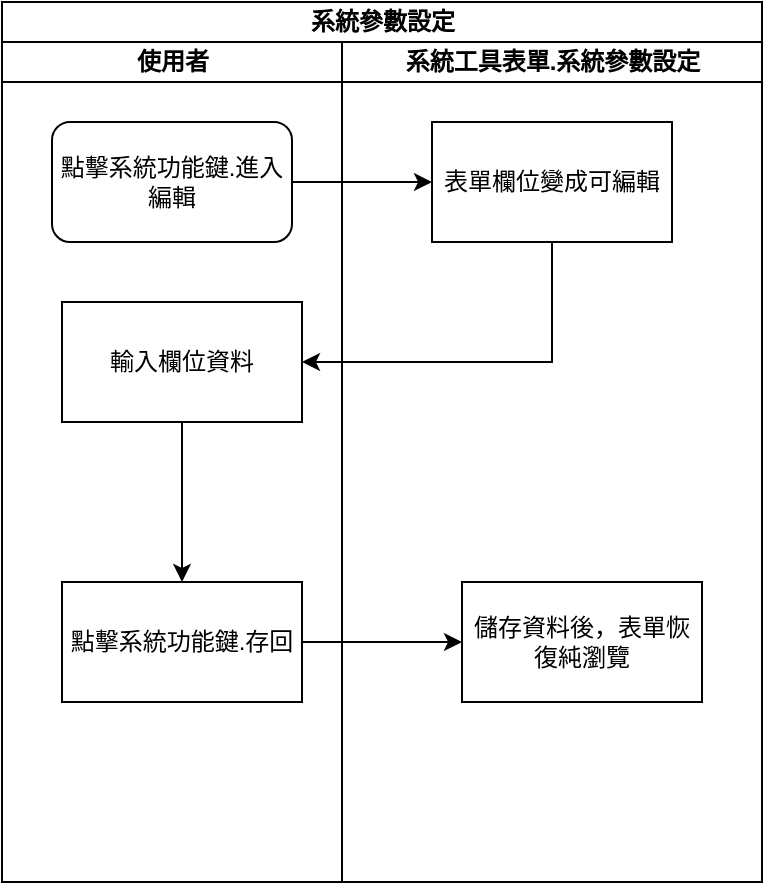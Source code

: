 <mxfile version="13.6.2" type="device"><diagram id="LPnt8bIN29VfEthFH9zq" name="第1頁"><mxGraphModel dx="1086" dy="806" grid="1" gridSize="10" guides="1" tooltips="1" connect="1" arrows="1" fold="1" page="1" pageScale="1" pageWidth="827" pageHeight="1169" math="0" shadow="0"><root><mxCell id="0"/><mxCell id="1" parent="0"/><mxCell id="t0VtxiIHtFO8bMTloN6H-1" value="系統參數設定" style="swimlane;html=1;childLayout=stackLayout;resizeParent=1;resizeParentMax=0;startSize=20;" vertex="1" parent="1"><mxGeometry x="230" y="170" width="380" height="440" as="geometry"/></mxCell><mxCell id="t0VtxiIHtFO8bMTloN6H-2" value="使用者" style="swimlane;html=1;startSize=20;" vertex="1" parent="t0VtxiIHtFO8bMTloN6H-1"><mxGeometry y="20" width="170" height="420" as="geometry"/></mxCell><mxCell id="t0VtxiIHtFO8bMTloN6H-10" value="輸入欄位資料" style="whiteSpace=wrap;html=1;rounded=0;" vertex="1" parent="t0VtxiIHtFO8bMTloN6H-2"><mxGeometry x="30" y="130" width="120" height="60" as="geometry"/></mxCell><mxCell id="t0VtxiIHtFO8bMTloN6H-5" value="點擊系統功能鍵.進入編輯" style="rounded=1;whiteSpace=wrap;html=1;" vertex="1" parent="t0VtxiIHtFO8bMTloN6H-2"><mxGeometry x="25" y="40" width="120" height="60" as="geometry"/></mxCell><mxCell id="t0VtxiIHtFO8bMTloN6H-3" value="系統工具表單.系統參數設定" style="swimlane;html=1;startSize=20;" vertex="1" parent="t0VtxiIHtFO8bMTloN6H-1"><mxGeometry x="170" y="20" width="210" height="420" as="geometry"/></mxCell><mxCell id="t0VtxiIHtFO8bMTloN6H-8" value="表單欄位變成可編輯" style="rounded=0;whiteSpace=wrap;html=1;" vertex="1" parent="t0VtxiIHtFO8bMTloN6H-3"><mxGeometry x="45" y="40" width="120" height="60" as="geometry"/></mxCell><mxCell id="t0VtxiIHtFO8bMTloN6H-9" style="edgeStyle=orthogonalEdgeStyle;rounded=0;orthogonalLoop=1;jettySize=auto;html=1;entryX=0;entryY=0.5;entryDx=0;entryDy=0;" edge="1" parent="t0VtxiIHtFO8bMTloN6H-1" source="t0VtxiIHtFO8bMTloN6H-5" target="t0VtxiIHtFO8bMTloN6H-8"><mxGeometry relative="1" as="geometry"/></mxCell><mxCell id="t0VtxiIHtFO8bMTloN6H-11" value="" style="edgeStyle=orthogonalEdgeStyle;rounded=0;orthogonalLoop=1;jettySize=auto;html=1;exitX=0.5;exitY=1;exitDx=0;exitDy=0;entryX=1;entryY=0.5;entryDx=0;entryDy=0;" edge="1" parent="t0VtxiIHtFO8bMTloN6H-1" source="t0VtxiIHtFO8bMTloN6H-8" target="t0VtxiIHtFO8bMTloN6H-10"><mxGeometry relative="1" as="geometry"/></mxCell><mxCell id="t0VtxiIHtFO8bMTloN6H-15" value="" style="edgeStyle=orthogonalEdgeStyle;rounded=0;orthogonalLoop=1;jettySize=auto;html=1;" edge="1" parent="1" source="t0VtxiIHtFO8bMTloN6H-12" target="t0VtxiIHtFO8bMTloN6H-14"><mxGeometry relative="1" as="geometry"/></mxCell><mxCell id="t0VtxiIHtFO8bMTloN6H-12" value="點擊系統功能鍵.存回" style="whiteSpace=wrap;html=1;rounded=0;" vertex="1" parent="1"><mxGeometry x="260" y="460" width="120" height="60" as="geometry"/></mxCell><mxCell id="t0VtxiIHtFO8bMTloN6H-13" value="" style="edgeStyle=orthogonalEdgeStyle;rounded=0;orthogonalLoop=1;jettySize=auto;html=1;" edge="1" parent="1" source="t0VtxiIHtFO8bMTloN6H-10" target="t0VtxiIHtFO8bMTloN6H-12"><mxGeometry relative="1" as="geometry"/></mxCell><mxCell id="t0VtxiIHtFO8bMTloN6H-14" value="儲存資料後，表單恢復純瀏覽" style="whiteSpace=wrap;html=1;rounded=0;" vertex="1" parent="1"><mxGeometry x="460" y="460" width="120" height="60" as="geometry"/></mxCell></root></mxGraphModel></diagram></mxfile>